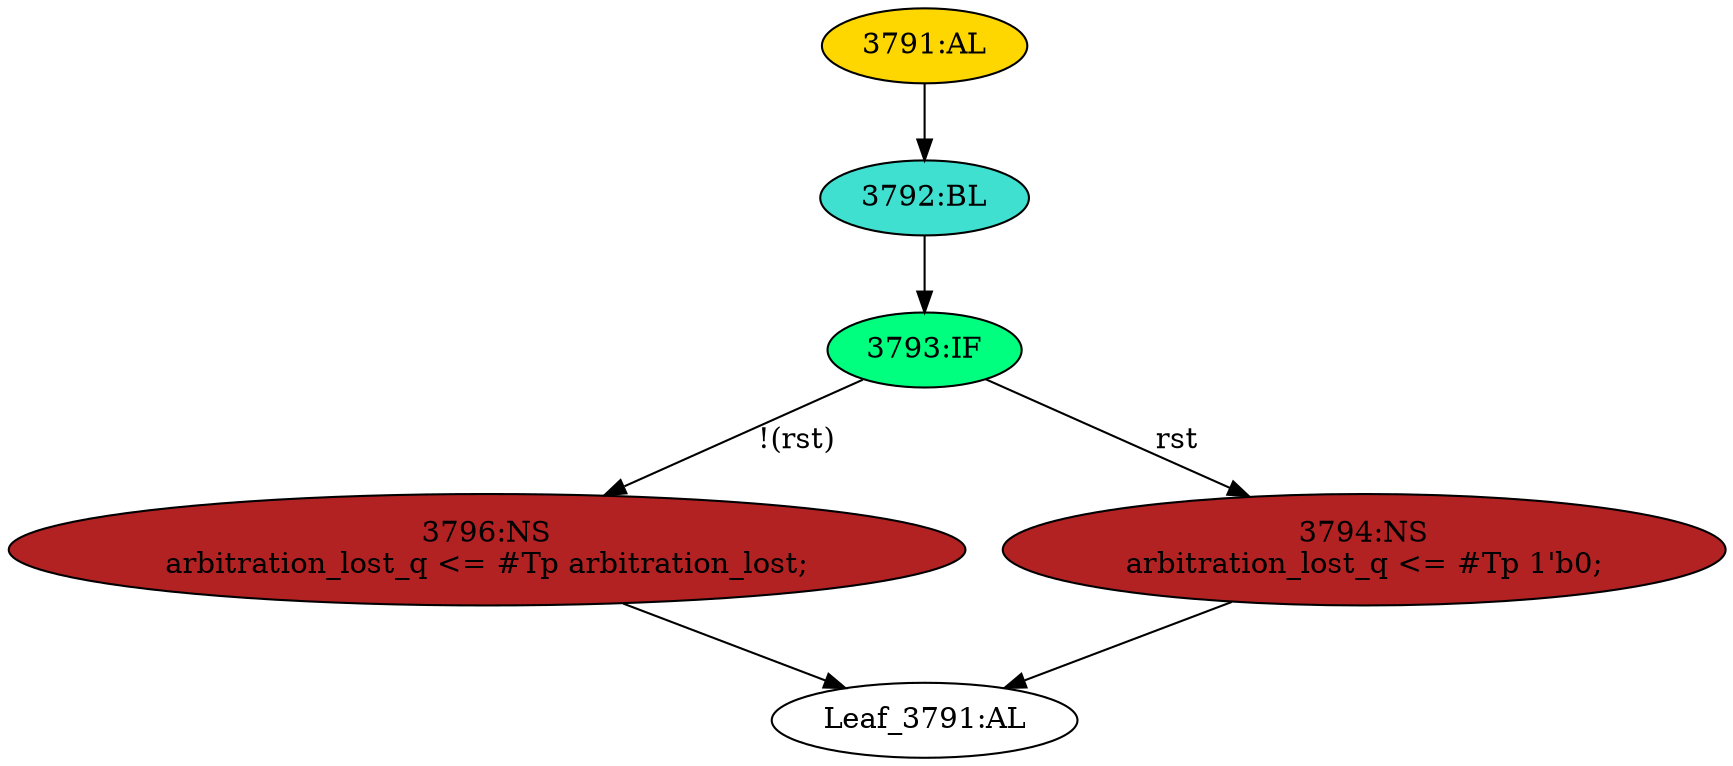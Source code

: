 strict digraph "" {
	node [label="\N"];
	"Leaf_3791:AL"	 [def_var="['arbitration_lost_q']",
		label="Leaf_3791:AL"];
	"3793:IF"	 [ast="<pyverilog.vparser.ast.IfStatement object at 0x7f44f6b4bcd0>",
		fillcolor=springgreen,
		label="3793:IF",
		statements="[]",
		style=filled,
		typ=IfStatement];
	"3796:NS"	 [ast="<pyverilog.vparser.ast.NonblockingSubstitution object at 0x7f44f6b4bd10>",
		fillcolor=firebrick,
		label="3796:NS
arbitration_lost_q <= #Tp arbitration_lost;",
		statements="[<pyverilog.vparser.ast.NonblockingSubstitution object at 0x7f44f6b4bd10>]",
		style=filled,
		typ=NonblockingSubstitution];
	"3793:IF" -> "3796:NS"	 [cond="['rst']",
		label="!(rst)",
		lineno=3793];
	"3794:NS"	 [ast="<pyverilog.vparser.ast.NonblockingSubstitution object at 0x7f44f6b4bf50>",
		fillcolor=firebrick,
		label="3794:NS
arbitration_lost_q <= #Tp 1'b0;",
		statements="[<pyverilog.vparser.ast.NonblockingSubstitution object at 0x7f44f6b4bf50>]",
		style=filled,
		typ=NonblockingSubstitution];
	"3793:IF" -> "3794:NS"	 [cond="['rst']",
		label=rst,
		lineno=3793];
	"3792:BL"	 [ast="<pyverilog.vparser.ast.Block object at 0x7f44f6ad8190>",
		fillcolor=turquoise,
		label="3792:BL",
		statements="[]",
		style=filled,
		typ=Block];
	"3792:BL" -> "3793:IF"	 [cond="[]",
		lineno=None];
	"3796:NS" -> "Leaf_3791:AL"	 [cond="[]",
		lineno=None];
	"3791:AL"	 [ast="<pyverilog.vparser.ast.Always object at 0x7f44f6ad81d0>",
		clk_sens=True,
		fillcolor=gold,
		label="3791:AL",
		sens="['clk', 'rst']",
		statements="[]",
		style=filled,
		typ=Always,
		use_var="['rst', 'arbitration_lost']"];
	"3791:AL" -> "3792:BL"	 [cond="[]",
		lineno=None];
	"3794:NS" -> "Leaf_3791:AL"	 [cond="[]",
		lineno=None];
}
